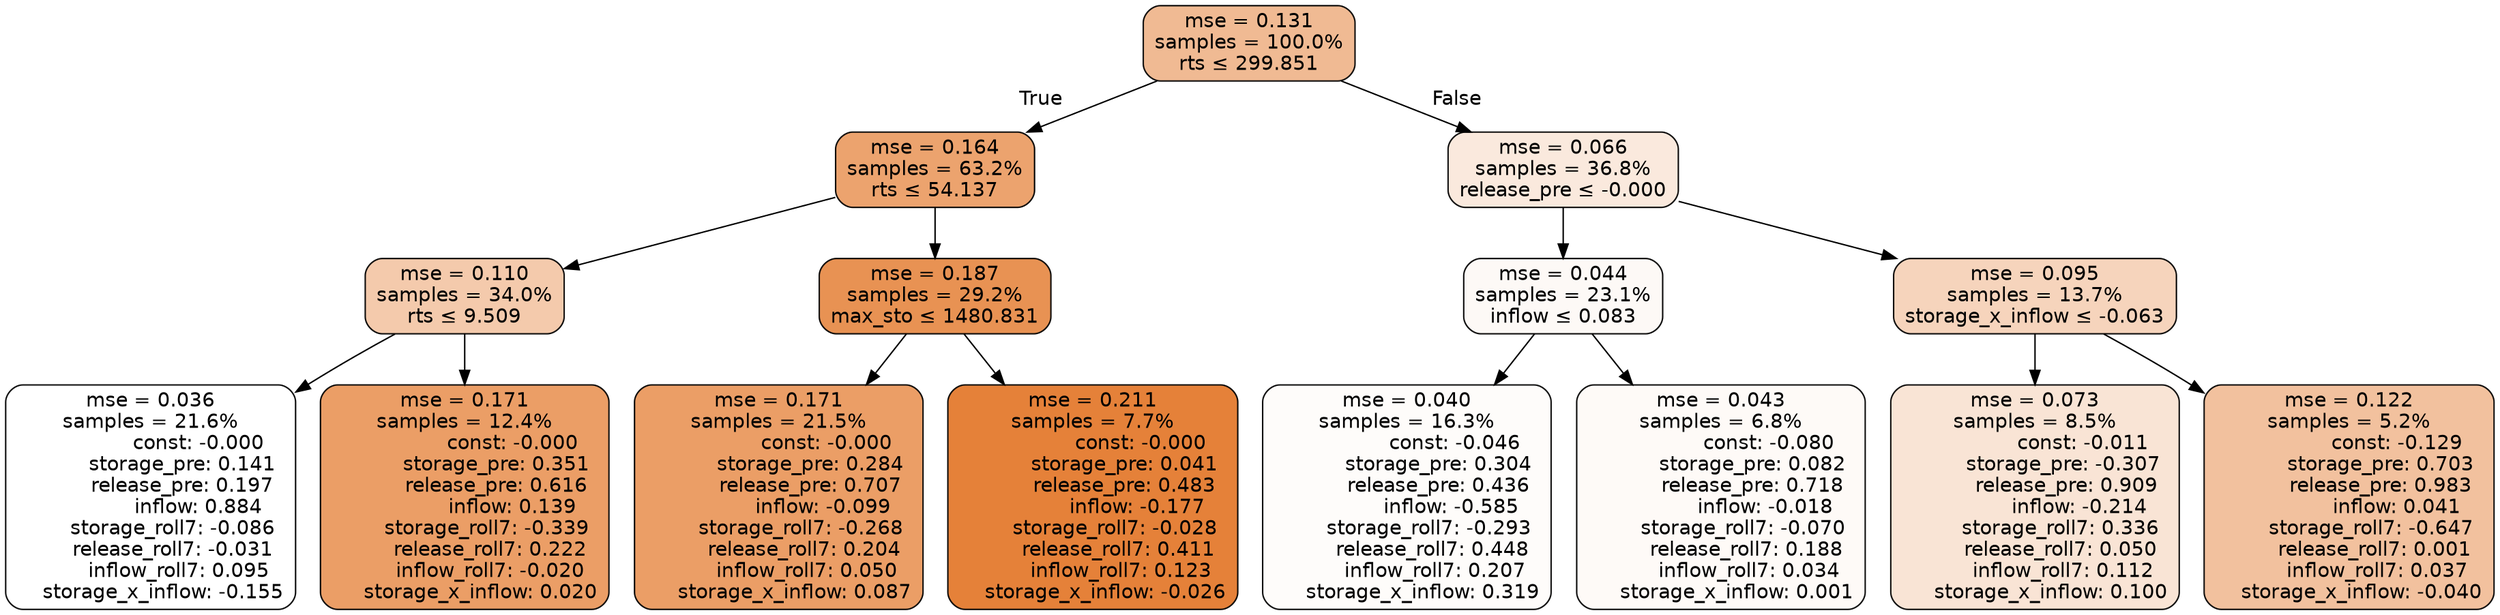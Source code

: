 digraph tree {
bgcolor="transparent"
node [shape=rectangle, style="filled, rounded", color="black", fontname=helvetica] ;
edge [fontname=helvetica] ;
	"0" [label="mse = 0.131
samples = 100.0%
rts &le; 299.851", fillcolor="#f0ba93"]
	"1" [label="mse = 0.164
samples = 63.2%
rts &le; 54.137", fillcolor="#eca36e"]
	"2" [label="mse = 0.110
samples = 34.0%
rts &le; 9.509", fillcolor="#f4caac"]
	"3" [label="mse = 0.036
samples = 21.6%
               const: -0.000
          storage_pre: 0.141
          release_pre: 0.197
               inflow: 0.884
       storage_roll7: -0.086
       release_roll7: -0.031
         inflow_roll7: 0.095
    storage_x_inflow: -0.155", fillcolor="#ffffff"]
	"4" [label="mse = 0.171
samples = 12.4%
               const: -0.000
          storage_pre: 0.351
          release_pre: 0.616
               inflow: 0.139
       storage_roll7: -0.339
        release_roll7: 0.222
        inflow_roll7: -0.020
     storage_x_inflow: 0.020", fillcolor="#eb9e66"]
	"5" [label="mse = 0.187
samples = 29.2%
max_sto &le; 1480.831", fillcolor="#e89253"]
	"6" [label="mse = 0.171
samples = 21.5%
               const: -0.000
          storage_pre: 0.284
          release_pre: 0.707
              inflow: -0.099
       storage_roll7: -0.268
        release_roll7: 0.204
         inflow_roll7: 0.050
     storage_x_inflow: 0.087", fillcolor="#eb9e66"]
	"7" [label="mse = 0.211
samples = 7.7%
               const: -0.000
          storage_pre: 0.041
          release_pre: 0.483
              inflow: -0.177
       storage_roll7: -0.028
        release_roll7: 0.411
         inflow_roll7: 0.123
    storage_x_inflow: -0.026", fillcolor="#e58139"]
	"8" [label="mse = 0.066
samples = 36.8%
release_pre &le; -0.000", fillcolor="#fae9dd"]
	"9" [label="mse = 0.044
samples = 23.1%
inflow &le; 0.083", fillcolor="#fdf9f6"]
	"10" [label="mse = 0.040
samples = 16.3%
               const: -0.046
          storage_pre: 0.304
          release_pre: 0.436
              inflow: -0.585
       storage_roll7: -0.293
        release_roll7: 0.448
         inflow_roll7: 0.207
     storage_x_inflow: 0.319", fillcolor="#fefcfa"]
	"11" [label="mse = 0.043
samples = 6.8%
               const: -0.080
          storage_pre: 0.082
          release_pre: 0.718
              inflow: -0.018
       storage_roll7: -0.070
        release_roll7: 0.188
         inflow_roll7: 0.034
     storage_x_inflow: 0.001", fillcolor="#fefaf7"]
	"12" [label="mse = 0.095
samples = 13.7%
storage_x_inflow &le; -0.063", fillcolor="#f6d4bc"]
	"13" [label="mse = 0.073
samples = 8.5%
               const: -0.011
         storage_pre: -0.307
          release_pre: 0.909
              inflow: -0.214
        storage_roll7: 0.336
        release_roll7: 0.050
         inflow_roll7: 0.112
     storage_x_inflow: 0.100", fillcolor="#f9e4d5"]
	"14" [label="mse = 0.122
samples = 5.2%
               const: -0.129
          storage_pre: 0.703
          release_pre: 0.983
               inflow: 0.041
       storage_roll7: -0.647
        release_roll7: 0.001
         inflow_roll7: 0.037
    storage_x_inflow: -0.040", fillcolor="#f2c19e"]

	"0" -> "1" [labeldistance=2.5, labelangle=45, headlabel="True"]
	"1" -> "2"
	"2" -> "3"
	"2" -> "4"
	"1" -> "5"
	"5" -> "6"
	"5" -> "7"
	"0" -> "8" [labeldistance=2.5, labelangle=-45, headlabel="False"]
	"8" -> "9"
	"9" -> "10"
	"9" -> "11"
	"8" -> "12"
	"12" -> "13"
	"12" -> "14"
}